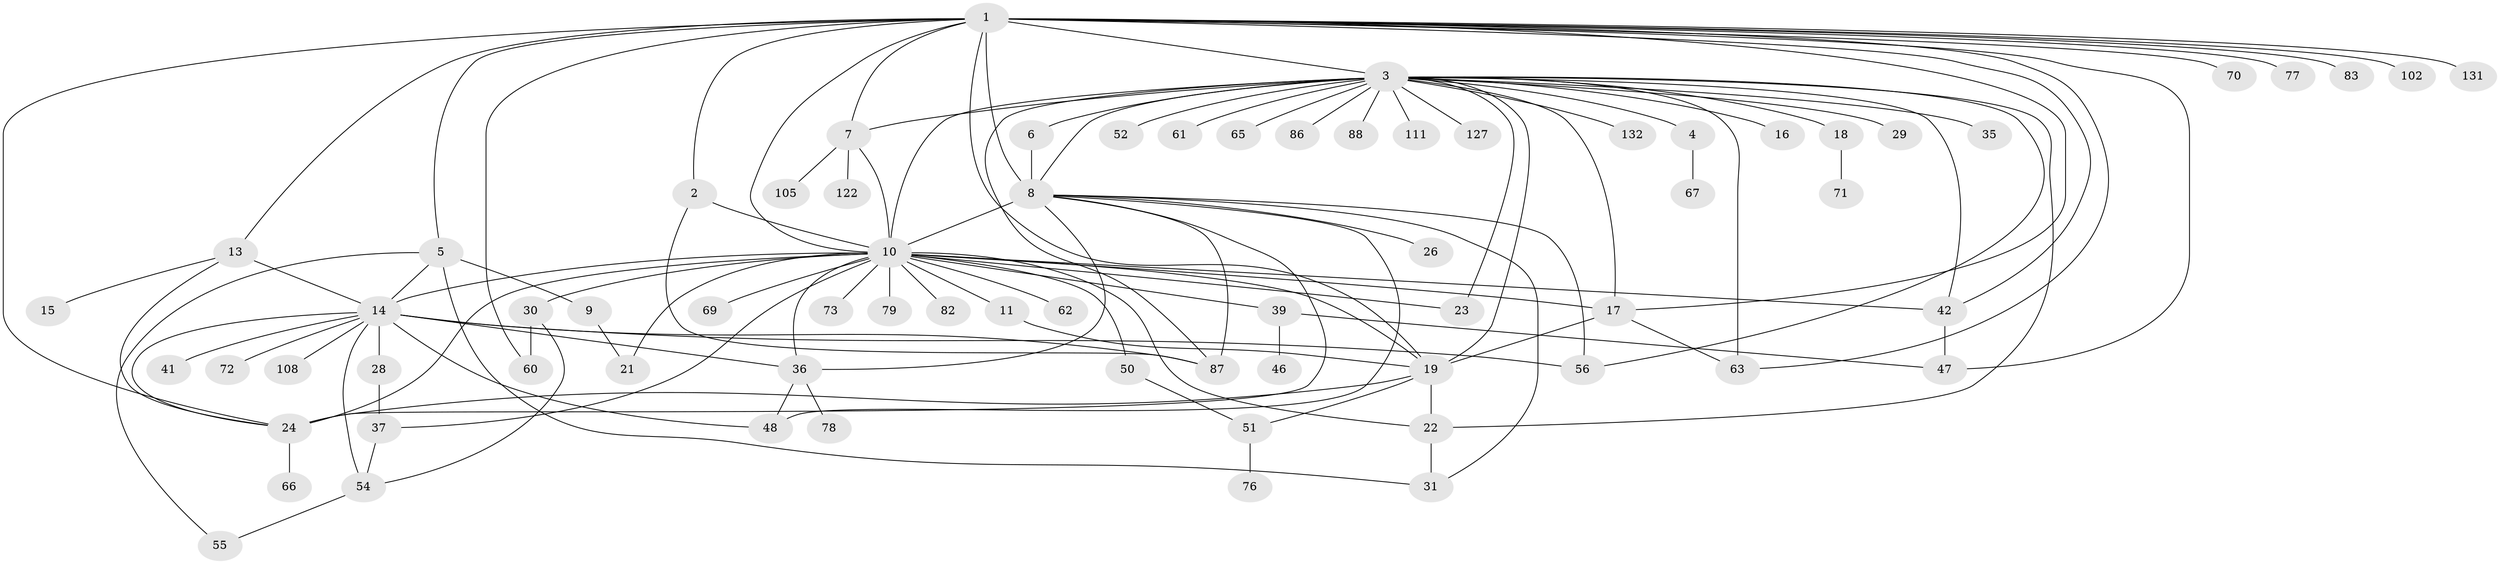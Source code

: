 // original degree distribution, {25: 0.007042253521126761, 3: 0.1056338028169014, 32: 0.007042253521126761, 2: 0.2535211267605634, 5: 0.028169014084507043, 6: 0.028169014084507043, 7: 0.028169014084507043, 16: 0.014084507042253521, 12: 0.007042253521126761, 1: 0.4014084507042254, 9: 0.007042253521126761, 22: 0.007042253521126761, 4: 0.1056338028169014}
// Generated by graph-tools (version 1.1) at 2025/14/03/09/25 04:14:35]
// undirected, 71 vertices, 117 edges
graph export_dot {
graph [start="1"]
  node [color=gray90,style=filled];
  1 [super="+75"];
  2;
  3;
  4;
  5;
  6;
  7 [super="+38"];
  8 [super="+12+34"];
  9;
  10 [super="+33+94+115+136+128+124+112+92+27+20+25"];
  11;
  13 [super="+57"];
  14 [super="+45+58"];
  15;
  16;
  17 [super="+68+126+53"];
  18;
  19 [super="+98+135+142"];
  21;
  22 [super="+107+90"];
  23;
  24 [super="+97"];
  26;
  28;
  29;
  30 [super="+134"];
  31;
  35;
  36;
  37;
  39;
  41;
  42 [super="+106"];
  46;
  47 [super="+89"];
  48 [super="+110"];
  50;
  51 [super="+81"];
  52;
  54;
  55;
  56 [super="+133+118"];
  60 [super="+125"];
  61;
  62;
  63 [super="+114"];
  65 [super="+100+103"];
  66;
  67;
  69;
  70;
  71;
  72;
  73;
  76 [super="+84"];
  77;
  78;
  79;
  82 [super="+91"];
  83 [super="+140"];
  86;
  87 [super="+139+104"];
  88;
  102;
  105;
  108;
  111;
  122;
  127;
  131;
  132;
  1 -- 2;
  1 -- 3;
  1 -- 5;
  1 -- 7;
  1 -- 8 [weight=4];
  1 -- 10 [weight=4];
  1 -- 13;
  1 -- 17;
  1 -- 19;
  1 -- 24;
  1 -- 42;
  1 -- 47;
  1 -- 60;
  1 -- 70;
  1 -- 77;
  1 -- 83;
  1 -- 102;
  1 -- 131;
  1 -- 63;
  2 -- 87;
  2 -- 10;
  3 -- 4;
  3 -- 6;
  3 -- 7;
  3 -- 16;
  3 -- 17;
  3 -- 18;
  3 -- 22;
  3 -- 23;
  3 -- 29;
  3 -- 35;
  3 -- 52;
  3 -- 56;
  3 -- 61;
  3 -- 63;
  3 -- 65;
  3 -- 86;
  3 -- 87 [weight=2];
  3 -- 88;
  3 -- 111;
  3 -- 127;
  3 -- 132;
  3 -- 10 [weight=4];
  3 -- 8;
  3 -- 19;
  3 -- 42;
  4 -- 67;
  5 -- 9;
  5 -- 14;
  5 -- 31;
  5 -- 55;
  6 -- 8;
  7 -- 105;
  7 -- 122;
  7 -- 10;
  8 -- 48;
  8 -- 24;
  8 -- 36;
  8 -- 10 [weight=5];
  8 -- 87 [weight=2];
  8 -- 56;
  8 -- 26;
  8 -- 31;
  9 -- 21;
  10 -- 11;
  10 -- 14 [weight=5];
  10 -- 69 [weight=2];
  10 -- 39;
  10 -- 24 [weight=2];
  10 -- 73;
  10 -- 42;
  10 -- 36 [weight=2];
  10 -- 21;
  10 -- 79 [weight=2];
  10 -- 62;
  10 -- 82;
  10 -- 19;
  10 -- 22;
  10 -- 23;
  10 -- 30;
  10 -- 37;
  10 -- 50;
  10 -- 17;
  11 -- 19;
  13 -- 14;
  13 -- 15;
  13 -- 24;
  14 -- 28;
  14 -- 36;
  14 -- 41;
  14 -- 48;
  14 -- 54;
  14 -- 56;
  14 -- 72;
  14 -- 108;
  14 -- 24;
  14 -- 87;
  17 -- 63;
  17 -- 19;
  18 -- 71;
  19 -- 22;
  19 -- 51;
  19 -- 24;
  22 -- 31;
  24 -- 66;
  28 -- 37;
  30 -- 54;
  30 -- 60;
  36 -- 78;
  36 -- 48;
  37 -- 54;
  39 -- 46;
  39 -- 47;
  42 -- 47;
  50 -- 51;
  51 -- 76;
  54 -- 55;
}
